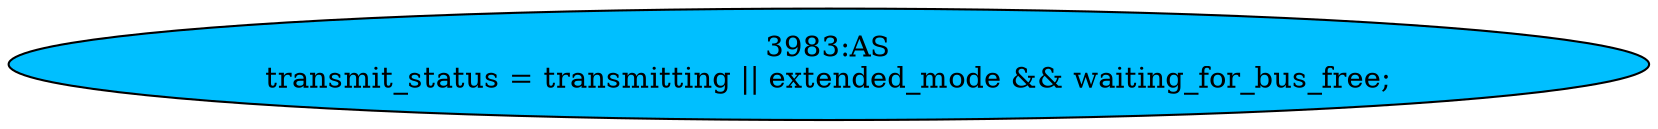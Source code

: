 strict digraph "" {
	node [label="\N"];
	"3983:AS"	 [ast="<pyverilog.vparser.ast.Assign object at 0x7f44f6b2ead0>",
		def_var="['transmit_status']",
		fillcolor=deepskyblue,
		label="3983:AS
transmit_status = transmitting || extended_mode && waiting_for_bus_free;",
		statements="[]",
		style=filled,
		typ=Assign,
		use_var="['transmitting', 'extended_mode', 'waiting_for_bus_free']"];
}
